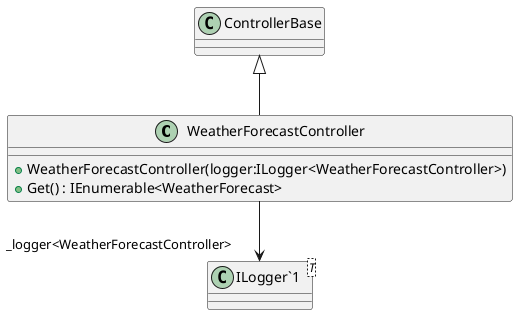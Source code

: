@startuml
class WeatherForecastController {
    + WeatherForecastController(logger:ILogger<WeatherForecastController>)
    + Get() : IEnumerable<WeatherForecast>
}
class "ILogger`1"<T> {
}
ControllerBase <|-- WeatherForecastController
WeatherForecastController --> "_logger<WeatherForecastController>" "ILogger`1"
@enduml
